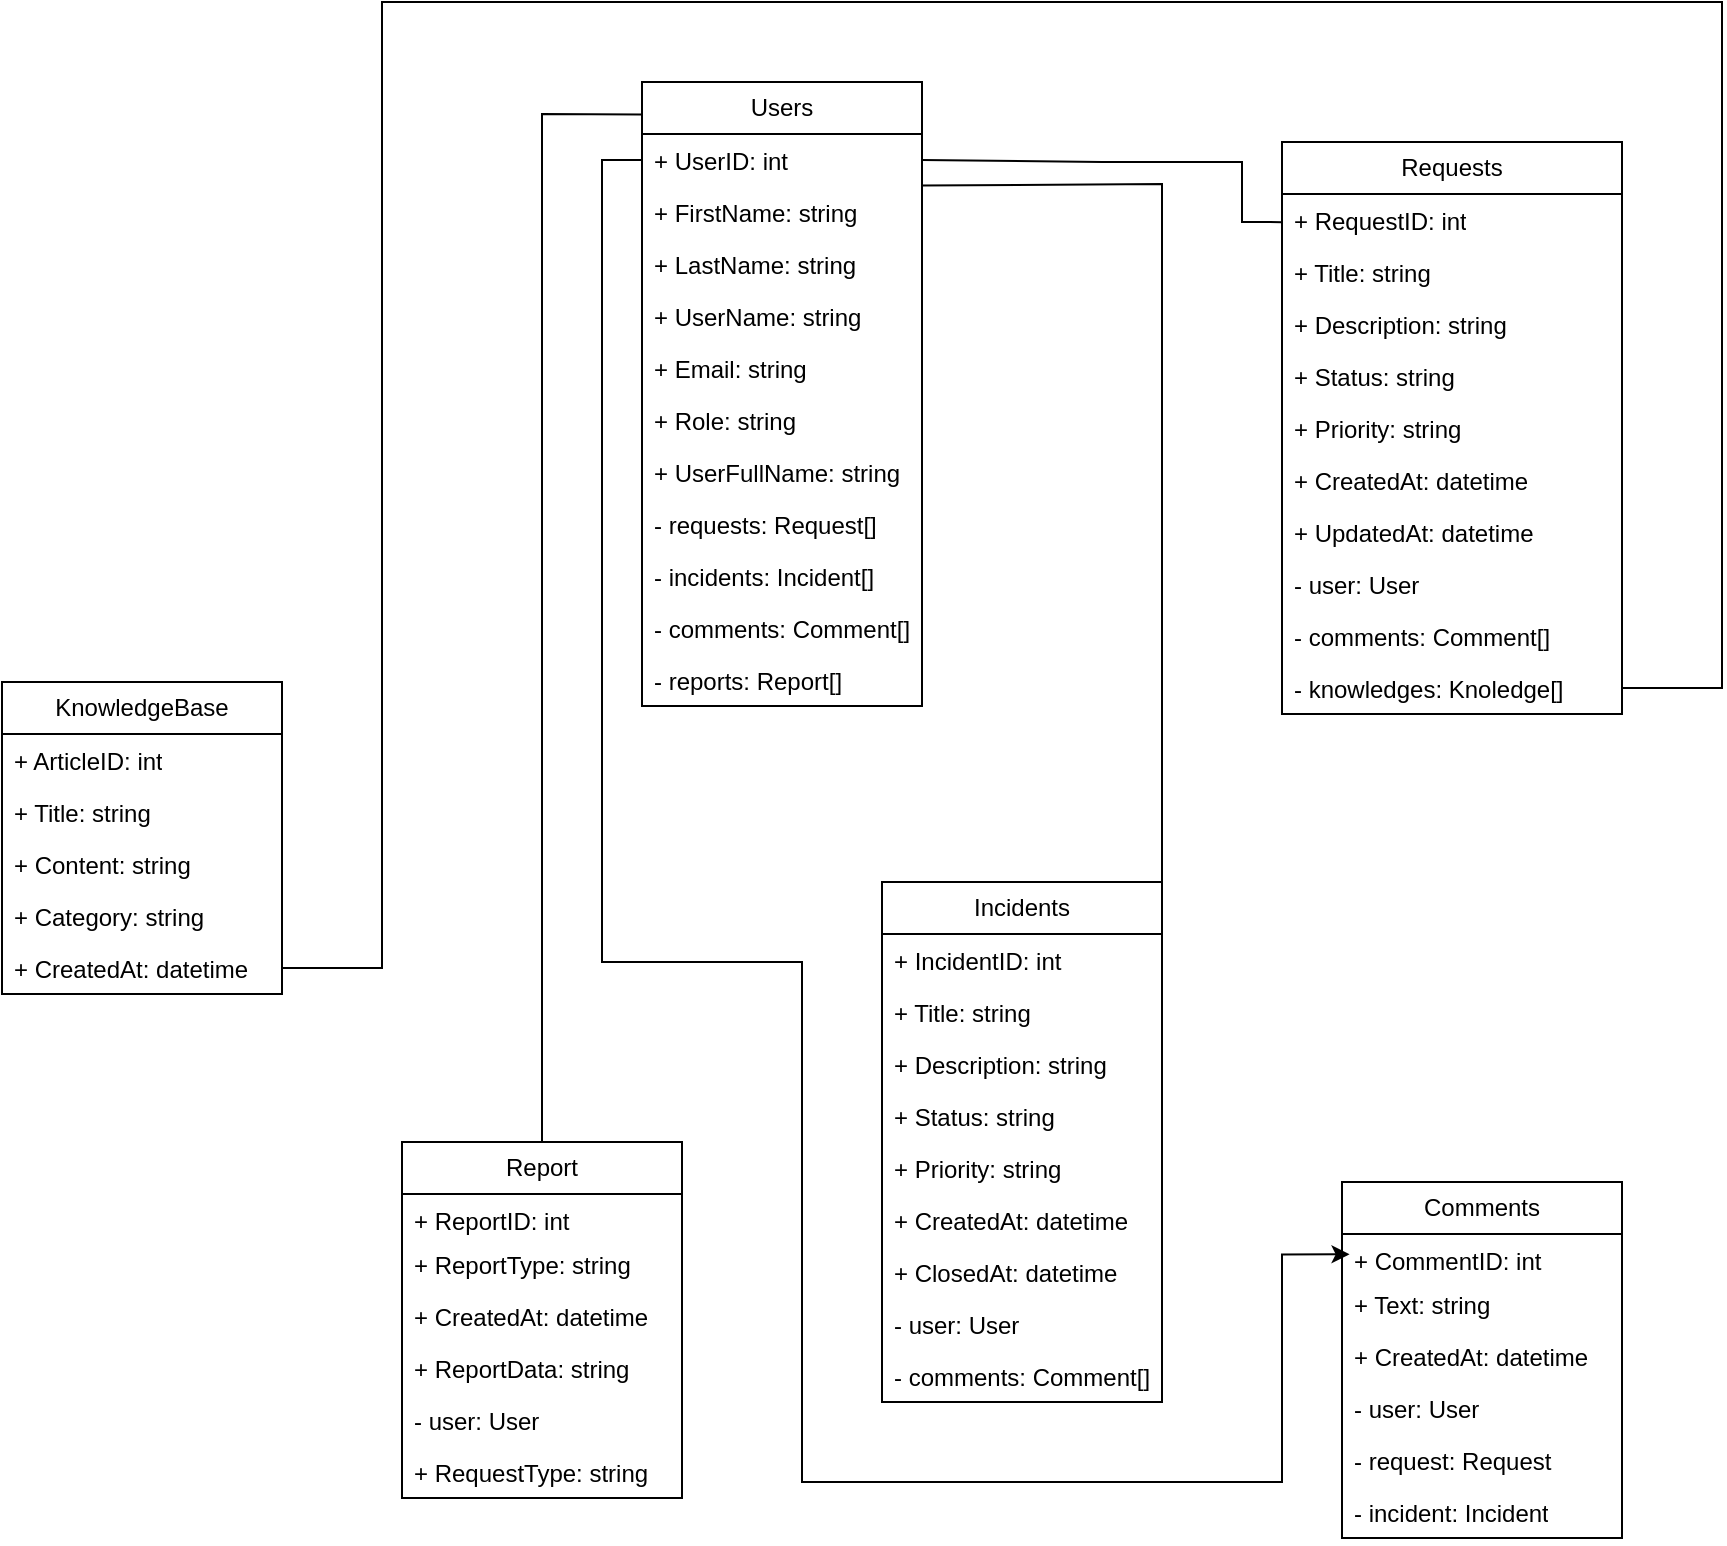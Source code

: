 <mxfile version="21.8.0" type="device">
  <diagram name="Страница — 1" id="T5EOWG8-J4vIcf0BHowr">
    <mxGraphModel dx="2235" dy="1009" grid="0" gridSize="10" guides="1" tooltips="1" connect="1" arrows="1" fold="1" page="0" pageScale="1" pageWidth="827" pageHeight="1169" math="0" shadow="0">
      <root>
        <mxCell id="0" />
        <mxCell id="1" parent="0" />
        <mxCell id="BT73VBc6w89gyIfs_S2I-2" value="Users" style="swimlane;fontStyle=0;childLayout=stackLayout;horizontal=1;startSize=26;fillColor=none;horizontalStack=0;resizeParent=1;resizeParentMax=0;resizeLast=0;collapsible=1;marginBottom=0;whiteSpace=wrap;html=1;" parent="1" vertex="1">
          <mxGeometry x="290" y="240" width="140" height="312" as="geometry" />
        </mxCell>
        <mxCell id="BT73VBc6w89gyIfs_S2I-3" value="+ UserID: int" style="text;strokeColor=none;fillColor=none;align=left;verticalAlign=top;spacingLeft=4;spacingRight=4;overflow=hidden;rotatable=0;points=[[0,0.5],[1,0.5]];portConstraint=eastwest;whiteSpace=wrap;html=1;" parent="BT73VBc6w89gyIfs_S2I-2" vertex="1">
          <mxGeometry y="26" width="140" height="26" as="geometry" />
        </mxCell>
        <mxCell id="BT73VBc6w89gyIfs_S2I-4" value="+ FirstName: string" style="text;strokeColor=none;fillColor=none;align=left;verticalAlign=top;spacingLeft=4;spacingRight=4;overflow=hidden;rotatable=0;points=[[0,0.5],[1,0.5]];portConstraint=eastwest;whiteSpace=wrap;html=1;" parent="BT73VBc6w89gyIfs_S2I-2" vertex="1">
          <mxGeometry y="52" width="140" height="26" as="geometry" />
        </mxCell>
        <mxCell id="BT73VBc6w89gyIfs_S2I-5" value="+ LastName: string" style="text;strokeColor=none;fillColor=none;align=left;verticalAlign=top;spacingLeft=4;spacingRight=4;overflow=hidden;rotatable=0;points=[[0,0.5],[1,0.5]];portConstraint=eastwest;whiteSpace=wrap;html=1;" parent="BT73VBc6w89gyIfs_S2I-2" vertex="1">
          <mxGeometry y="78" width="140" height="26" as="geometry" />
        </mxCell>
        <mxCell id="BT73VBc6w89gyIfs_S2I-6" value="+ UserName: string" style="text;strokeColor=none;fillColor=none;align=left;verticalAlign=top;spacingLeft=4;spacingRight=4;overflow=hidden;rotatable=0;points=[[0,0.5],[1,0.5]];portConstraint=eastwest;whiteSpace=wrap;html=1;" parent="BT73VBc6w89gyIfs_S2I-2" vertex="1">
          <mxGeometry y="104" width="140" height="26" as="geometry" />
        </mxCell>
        <mxCell id="BT73VBc6w89gyIfs_S2I-7" value="+ Email: string" style="text;strokeColor=none;fillColor=none;align=left;verticalAlign=top;spacingLeft=4;spacingRight=4;overflow=hidden;rotatable=0;points=[[0,0.5],[1,0.5]];portConstraint=eastwest;whiteSpace=wrap;html=1;" parent="BT73VBc6w89gyIfs_S2I-2" vertex="1">
          <mxGeometry y="130" width="140" height="26" as="geometry" />
        </mxCell>
        <mxCell id="BT73VBc6w89gyIfs_S2I-8" value="+ Role: string" style="text;strokeColor=none;fillColor=none;align=left;verticalAlign=top;spacingLeft=4;spacingRight=4;overflow=hidden;rotatable=0;points=[[0,0.5],[1,0.5]];portConstraint=eastwest;whiteSpace=wrap;html=1;" parent="BT73VBc6w89gyIfs_S2I-2" vertex="1">
          <mxGeometry y="156" width="140" height="26" as="geometry" />
        </mxCell>
        <mxCell id="BT73VBc6w89gyIfs_S2I-9" value="+ UserFullName: string" style="text;strokeColor=none;fillColor=none;align=left;verticalAlign=top;spacingLeft=4;spacingRight=4;overflow=hidden;rotatable=0;points=[[0,0.5],[1,0.5]];portConstraint=eastwest;whiteSpace=wrap;html=1;" parent="BT73VBc6w89gyIfs_S2I-2" vertex="1">
          <mxGeometry y="182" width="140" height="26" as="geometry" />
        </mxCell>
        <mxCell id="BT73VBc6w89gyIfs_S2I-27" value="- requests: Request[]" style="text;strokeColor=none;fillColor=none;align=left;verticalAlign=top;spacingLeft=4;spacingRight=4;overflow=hidden;rotatable=0;points=[[0,0.5],[1,0.5]];portConstraint=eastwest;whiteSpace=wrap;html=1;" parent="BT73VBc6w89gyIfs_S2I-2" vertex="1">
          <mxGeometry y="208" width="140" height="26" as="geometry" />
        </mxCell>
        <mxCell id="BT73VBc6w89gyIfs_S2I-28" value="- incidents: Incident[]" style="text;strokeColor=none;fillColor=none;align=left;verticalAlign=top;spacingLeft=4;spacingRight=4;overflow=hidden;rotatable=0;points=[[0,0.5],[1,0.5]];portConstraint=eastwest;whiteSpace=wrap;html=1;" parent="BT73VBc6w89gyIfs_S2I-2" vertex="1">
          <mxGeometry y="234" width="140" height="26" as="geometry" />
        </mxCell>
        <mxCell id="BT73VBc6w89gyIfs_S2I-29" value="- comments: Comment[]" style="text;strokeColor=none;fillColor=none;align=left;verticalAlign=top;spacingLeft=4;spacingRight=4;overflow=hidden;rotatable=0;points=[[0,0.5],[1,0.5]];portConstraint=eastwest;whiteSpace=wrap;html=1;" parent="BT73VBc6w89gyIfs_S2I-2" vertex="1">
          <mxGeometry y="260" width="140" height="26" as="geometry" />
        </mxCell>
        <mxCell id="BT73VBc6w89gyIfs_S2I-31" value="- reports: Report[]" style="text;strokeColor=none;fillColor=none;align=left;verticalAlign=top;spacingLeft=4;spacingRight=4;overflow=hidden;rotatable=0;points=[[0,0.5],[1,0.5]];portConstraint=eastwest;whiteSpace=wrap;html=1;" parent="BT73VBc6w89gyIfs_S2I-2" vertex="1">
          <mxGeometry y="286" width="140" height="26" as="geometry" />
        </mxCell>
        <mxCell id="BT73VBc6w89gyIfs_S2I-32" value="Requests" style="swimlane;fontStyle=0;childLayout=stackLayout;horizontal=1;startSize=26;fillColor=none;horizontalStack=0;resizeParent=1;resizeParentMax=0;resizeLast=0;collapsible=1;marginBottom=0;whiteSpace=wrap;html=1;" parent="1" vertex="1">
          <mxGeometry x="610" y="270" width="170" height="286" as="geometry" />
        </mxCell>
        <mxCell id="BT73VBc6w89gyIfs_S2I-33" value="+ RequestID: int" style="text;strokeColor=none;fillColor=none;align=left;verticalAlign=top;spacingLeft=4;spacingRight=4;overflow=hidden;rotatable=0;points=[[0,0.5],[1,0.5]];portConstraint=eastwest;whiteSpace=wrap;html=1;" parent="BT73VBc6w89gyIfs_S2I-32" vertex="1">
          <mxGeometry y="26" width="170" height="26" as="geometry" />
        </mxCell>
        <mxCell id="BT73VBc6w89gyIfs_S2I-34" value="&lt;div&gt;+ Title: string&lt;/div&gt;&lt;div&gt;&lt;br&gt;&lt;/div&gt;" style="text;strokeColor=none;fillColor=none;align=left;verticalAlign=top;spacingLeft=4;spacingRight=4;overflow=hidden;rotatable=0;points=[[0,0.5],[1,0.5]];portConstraint=eastwest;whiteSpace=wrap;html=1;" parent="BT73VBc6w89gyIfs_S2I-32" vertex="1">
          <mxGeometry y="52" width="170" height="26" as="geometry" />
        </mxCell>
        <mxCell id="BT73VBc6w89gyIfs_S2I-35" value="+ Description: string" style="text;strokeColor=none;fillColor=none;align=left;verticalAlign=top;spacingLeft=4;spacingRight=4;overflow=hidden;rotatable=0;points=[[0,0.5],[1,0.5]];portConstraint=eastwest;whiteSpace=wrap;html=1;" parent="BT73VBc6w89gyIfs_S2I-32" vertex="1">
          <mxGeometry y="78" width="170" height="26" as="geometry" />
        </mxCell>
        <mxCell id="BT73VBc6w89gyIfs_S2I-36" value="+ Status: string" style="text;strokeColor=none;fillColor=none;align=left;verticalAlign=top;spacingLeft=4;spacingRight=4;overflow=hidden;rotatable=0;points=[[0,0.5],[1,0.5]];portConstraint=eastwest;whiteSpace=wrap;html=1;" parent="BT73VBc6w89gyIfs_S2I-32" vertex="1">
          <mxGeometry y="104" width="170" height="26" as="geometry" />
        </mxCell>
        <mxCell id="BT73VBc6w89gyIfs_S2I-37" value="&lt;div&gt;+ Priority: string&lt;/div&gt;&lt;div&gt;&lt;br&gt;&lt;/div&gt;" style="text;strokeColor=none;fillColor=none;align=left;verticalAlign=top;spacingLeft=4;spacingRight=4;overflow=hidden;rotatable=0;points=[[0,0.5],[1,0.5]];portConstraint=eastwest;whiteSpace=wrap;html=1;" parent="BT73VBc6w89gyIfs_S2I-32" vertex="1">
          <mxGeometry y="130" width="170" height="26" as="geometry" />
        </mxCell>
        <mxCell id="BT73VBc6w89gyIfs_S2I-38" value="&lt;div&gt;+ CreatedAt: datetime&lt;/div&gt;&lt;div&gt;&lt;br&gt;&lt;/div&gt;" style="text;strokeColor=none;fillColor=none;align=left;verticalAlign=top;spacingLeft=4;spacingRight=4;overflow=hidden;rotatable=0;points=[[0,0.5],[1,0.5]];portConstraint=eastwest;whiteSpace=wrap;html=1;" parent="BT73VBc6w89gyIfs_S2I-32" vertex="1">
          <mxGeometry y="156" width="170" height="26" as="geometry" />
        </mxCell>
        <mxCell id="BT73VBc6w89gyIfs_S2I-39" value="&lt;div&gt;+ UpdatedAt: datetime&lt;/div&gt;&lt;div&gt;&lt;br&gt;&lt;/div&gt;" style="text;strokeColor=none;fillColor=none;align=left;verticalAlign=top;spacingLeft=4;spacingRight=4;overflow=hidden;rotatable=0;points=[[0,0.5],[1,0.5]];portConstraint=eastwest;whiteSpace=wrap;html=1;" parent="BT73VBc6w89gyIfs_S2I-32" vertex="1">
          <mxGeometry y="182" width="170" height="26" as="geometry" />
        </mxCell>
        <mxCell id="BT73VBc6w89gyIfs_S2I-40" value="&lt;div&gt;- user: User&lt;/div&gt;&lt;div&gt;&lt;br&gt;&lt;/div&gt;" style="text;strokeColor=none;fillColor=none;align=left;verticalAlign=top;spacingLeft=4;spacingRight=4;overflow=hidden;rotatable=0;points=[[0,0.5],[1,0.5]];portConstraint=eastwest;whiteSpace=wrap;html=1;" parent="BT73VBc6w89gyIfs_S2I-32" vertex="1">
          <mxGeometry y="208" width="170" height="26" as="geometry" />
        </mxCell>
        <mxCell id="BT73VBc6w89gyIfs_S2I-41" value="&lt;div&gt;- comments: Comment[]&lt;/div&gt;&lt;div&gt;&lt;br&gt;&lt;/div&gt;" style="text;strokeColor=none;fillColor=none;align=left;verticalAlign=top;spacingLeft=4;spacingRight=4;overflow=hidden;rotatable=0;points=[[0,0.5],[1,0.5]];portConstraint=eastwest;whiteSpace=wrap;html=1;" parent="BT73VBc6w89gyIfs_S2I-32" vertex="1">
          <mxGeometry y="234" width="170" height="26" as="geometry" />
        </mxCell>
        <mxCell id="TyVWuZlkX8gD9Wlgdqjt-1" value="&lt;div&gt;- knowledges: Knoledge[]&lt;/div&gt;&lt;div&gt;&lt;br&gt;&lt;/div&gt;" style="text;strokeColor=none;fillColor=none;align=left;verticalAlign=top;spacingLeft=4;spacingRight=4;overflow=hidden;rotatable=0;points=[[0,0.5],[1,0.5]];portConstraint=eastwest;whiteSpace=wrap;html=1;" parent="BT73VBc6w89gyIfs_S2I-32" vertex="1">
          <mxGeometry y="260" width="170" height="26" as="geometry" />
        </mxCell>
        <mxCell id="BT73VBc6w89gyIfs_S2I-44" value="Comments" style="swimlane;fontStyle=0;childLayout=stackLayout;horizontal=1;startSize=26;fillColor=none;horizontalStack=0;resizeParent=1;resizeParentMax=0;resizeLast=0;collapsible=1;marginBottom=0;whiteSpace=wrap;html=1;" parent="1" vertex="1">
          <mxGeometry x="640" y="790" width="140" height="178" as="geometry" />
        </mxCell>
        <mxCell id="BT73VBc6w89gyIfs_S2I-45" value="&lt;div&gt;+ CommentID: int&lt;/div&gt;&lt;div&gt;&lt;br&gt;&lt;/div&gt;" style="text;strokeColor=none;fillColor=none;align=left;verticalAlign=top;spacingLeft=4;spacingRight=4;overflow=hidden;rotatable=0;points=[[0,0.5],[1,0.5]];portConstraint=eastwest;whiteSpace=wrap;html=1;" parent="BT73VBc6w89gyIfs_S2I-44" vertex="1">
          <mxGeometry y="26" width="140" height="22" as="geometry" />
        </mxCell>
        <mxCell id="BT73VBc6w89gyIfs_S2I-46" value="&lt;div&gt;+ Text: string&lt;/div&gt;&lt;div&gt;&lt;br&gt;&lt;/div&gt;" style="text;strokeColor=none;fillColor=none;align=left;verticalAlign=top;spacingLeft=4;spacingRight=4;overflow=hidden;rotatable=0;points=[[0,0.5],[1,0.5]];portConstraint=eastwest;whiteSpace=wrap;html=1;" parent="BT73VBc6w89gyIfs_S2I-44" vertex="1">
          <mxGeometry y="48" width="140" height="26" as="geometry" />
        </mxCell>
        <mxCell id="BT73VBc6w89gyIfs_S2I-47" value="&lt;div&gt;+ CreatedAt: datetime&lt;/div&gt;&lt;div&gt;&lt;br&gt;&lt;/div&gt;" style="text;strokeColor=none;fillColor=none;align=left;verticalAlign=top;spacingLeft=4;spacingRight=4;overflow=hidden;rotatable=0;points=[[0,0.5],[1,0.5]];portConstraint=eastwest;whiteSpace=wrap;html=1;" parent="BT73VBc6w89gyIfs_S2I-44" vertex="1">
          <mxGeometry y="74" width="140" height="26" as="geometry" />
        </mxCell>
        <mxCell id="BT73VBc6w89gyIfs_S2I-48" value="&lt;div&gt;- user: User&lt;/div&gt;&lt;div&gt;&lt;br&gt;&lt;/div&gt;" style="text;strokeColor=none;fillColor=none;align=left;verticalAlign=top;spacingLeft=4;spacingRight=4;overflow=hidden;rotatable=0;points=[[0,0.5],[1,0.5]];portConstraint=eastwest;whiteSpace=wrap;html=1;" parent="BT73VBc6w89gyIfs_S2I-44" vertex="1">
          <mxGeometry y="100" width="140" height="26" as="geometry" />
        </mxCell>
        <mxCell id="BT73VBc6w89gyIfs_S2I-49" value="&lt;div&gt;- request: Request&lt;/div&gt;&lt;div&gt;&lt;br&gt;&lt;/div&gt;" style="text;strokeColor=none;fillColor=none;align=left;verticalAlign=top;spacingLeft=4;spacingRight=4;overflow=hidden;rotatable=0;points=[[0,0.5],[1,0.5]];portConstraint=eastwest;whiteSpace=wrap;html=1;" parent="BT73VBc6w89gyIfs_S2I-44" vertex="1">
          <mxGeometry y="126" width="140" height="26" as="geometry" />
        </mxCell>
        <mxCell id="BT73VBc6w89gyIfs_S2I-50" value="&lt;div&gt;- incident: Incident&lt;/div&gt;&lt;div&gt;&lt;br&gt;&lt;/div&gt;" style="text;strokeColor=none;fillColor=none;align=left;verticalAlign=top;spacingLeft=4;spacingRight=4;overflow=hidden;rotatable=0;points=[[0,0.5],[1,0.5]];portConstraint=eastwest;whiteSpace=wrap;html=1;" parent="BT73VBc6w89gyIfs_S2I-44" vertex="1">
          <mxGeometry y="152" width="140" height="26" as="geometry" />
        </mxCell>
        <mxCell id="BT73VBc6w89gyIfs_S2I-56" value="Incidents" style="swimlane;fontStyle=0;childLayout=stackLayout;horizontal=1;startSize=26;fillColor=none;horizontalStack=0;resizeParent=1;resizeParentMax=0;resizeLast=0;collapsible=1;marginBottom=0;whiteSpace=wrap;html=1;" parent="1" vertex="1">
          <mxGeometry x="410" y="640" width="140" height="260" as="geometry" />
        </mxCell>
        <mxCell id="BT73VBc6w89gyIfs_S2I-57" value="&lt;div&gt;+ IncidentID: int&lt;/div&gt;&lt;div&gt;&lt;br&gt;&lt;/div&gt;" style="text;strokeColor=none;fillColor=none;align=left;verticalAlign=top;spacingLeft=4;spacingRight=4;overflow=hidden;rotatable=0;points=[[0,0.5],[1,0.5]];portConstraint=eastwest;whiteSpace=wrap;html=1;" parent="BT73VBc6w89gyIfs_S2I-56" vertex="1">
          <mxGeometry y="26" width="140" height="26" as="geometry" />
        </mxCell>
        <mxCell id="BT73VBc6w89gyIfs_S2I-58" value="&lt;div&gt;+ Title: string&lt;/div&gt;&lt;div&gt;&lt;br&gt;&lt;/div&gt;" style="text;strokeColor=none;fillColor=none;align=left;verticalAlign=top;spacingLeft=4;spacingRight=4;overflow=hidden;rotatable=0;points=[[0,0.5],[1,0.5]];portConstraint=eastwest;whiteSpace=wrap;html=1;" parent="BT73VBc6w89gyIfs_S2I-56" vertex="1">
          <mxGeometry y="52" width="140" height="26" as="geometry" />
        </mxCell>
        <mxCell id="BT73VBc6w89gyIfs_S2I-59" value="&lt;div&gt;+ Description: string&lt;/div&gt;&lt;div&gt;&lt;br&gt;&lt;/div&gt;" style="text;strokeColor=none;fillColor=none;align=left;verticalAlign=top;spacingLeft=4;spacingRight=4;overflow=hidden;rotatable=0;points=[[0,0.5],[1,0.5]];portConstraint=eastwest;whiteSpace=wrap;html=1;" parent="BT73VBc6w89gyIfs_S2I-56" vertex="1">
          <mxGeometry y="78" width="140" height="26" as="geometry" />
        </mxCell>
        <mxCell id="BT73VBc6w89gyIfs_S2I-60" value="&lt;div&gt;+ Status: string&lt;/div&gt;&lt;div&gt;&lt;br&gt;&lt;/div&gt;" style="text;strokeColor=none;fillColor=none;align=left;verticalAlign=top;spacingLeft=4;spacingRight=4;overflow=hidden;rotatable=0;points=[[0,0.5],[1,0.5]];portConstraint=eastwest;whiteSpace=wrap;html=1;" parent="BT73VBc6w89gyIfs_S2I-56" vertex="1">
          <mxGeometry y="104" width="140" height="26" as="geometry" />
        </mxCell>
        <mxCell id="BT73VBc6w89gyIfs_S2I-61" value="&lt;div&gt;+ Priority: string&lt;/div&gt;&lt;div&gt;&lt;br&gt;&lt;/div&gt;" style="text;strokeColor=none;fillColor=none;align=left;verticalAlign=top;spacingLeft=4;spacingRight=4;overflow=hidden;rotatable=0;points=[[0,0.5],[1,0.5]];portConstraint=eastwest;whiteSpace=wrap;html=1;" parent="BT73VBc6w89gyIfs_S2I-56" vertex="1">
          <mxGeometry y="130" width="140" height="26" as="geometry" />
        </mxCell>
        <mxCell id="BT73VBc6w89gyIfs_S2I-62" value="&lt;div&gt;+ CreatedAt: datetime&lt;/div&gt;&lt;div&gt;&lt;br&gt;&lt;/div&gt;" style="text;strokeColor=none;fillColor=none;align=left;verticalAlign=top;spacingLeft=4;spacingRight=4;overflow=hidden;rotatable=0;points=[[0,0.5],[1,0.5]];portConstraint=eastwest;whiteSpace=wrap;html=1;" parent="BT73VBc6w89gyIfs_S2I-56" vertex="1">
          <mxGeometry y="156" width="140" height="26" as="geometry" />
        </mxCell>
        <mxCell id="BT73VBc6w89gyIfs_S2I-63" value="&lt;div&gt;+ ClosedAt: datetime&lt;/div&gt;&lt;div&gt;&lt;br&gt;&lt;/div&gt;" style="text;strokeColor=none;fillColor=none;align=left;verticalAlign=top;spacingLeft=4;spacingRight=4;overflow=hidden;rotatable=0;points=[[0,0.5],[1,0.5]];portConstraint=eastwest;whiteSpace=wrap;html=1;" parent="BT73VBc6w89gyIfs_S2I-56" vertex="1">
          <mxGeometry y="182" width="140" height="26" as="geometry" />
        </mxCell>
        <mxCell id="BT73VBc6w89gyIfs_S2I-64" value="&lt;div&gt;- user: User&lt;/div&gt;&lt;div&gt;&lt;br&gt;&lt;/div&gt;" style="text;strokeColor=none;fillColor=none;align=left;verticalAlign=top;spacingLeft=4;spacingRight=4;overflow=hidden;rotatable=0;points=[[0,0.5],[1,0.5]];portConstraint=eastwest;whiteSpace=wrap;html=1;" parent="BT73VBc6w89gyIfs_S2I-56" vertex="1">
          <mxGeometry y="208" width="140" height="26" as="geometry" />
        </mxCell>
        <mxCell id="BT73VBc6w89gyIfs_S2I-65" value="&lt;div&gt;- comments: Comment[]&lt;/div&gt;&lt;div&gt;&lt;br&gt;&lt;/div&gt;" style="text;strokeColor=none;fillColor=none;align=left;verticalAlign=top;spacingLeft=4;spacingRight=4;overflow=hidden;rotatable=0;points=[[0,0.5],[1,0.5]];portConstraint=eastwest;whiteSpace=wrap;html=1;" parent="BT73VBc6w89gyIfs_S2I-56" vertex="1">
          <mxGeometry y="234" width="140" height="26" as="geometry" />
        </mxCell>
        <mxCell id="BT73VBc6w89gyIfs_S2I-70" value="&lt;div&gt;KnowledgeBase&lt;/div&gt;" style="swimlane;fontStyle=0;childLayout=stackLayout;horizontal=1;startSize=26;fillColor=none;horizontalStack=0;resizeParent=1;resizeParentMax=0;resizeLast=0;collapsible=1;marginBottom=0;whiteSpace=wrap;html=1;" parent="1" vertex="1">
          <mxGeometry x="-30" y="540" width="140" height="156" as="geometry" />
        </mxCell>
        <mxCell id="BT73VBc6w89gyIfs_S2I-71" value="&lt;div&gt;&lt;div&gt;+ ArticleID: int&lt;/div&gt;&lt;/div&gt;&lt;div&gt;&lt;br&gt;&lt;/div&gt;" style="text;strokeColor=none;fillColor=none;align=left;verticalAlign=top;spacingLeft=4;spacingRight=4;overflow=hidden;rotatable=0;points=[[0,0.5],[1,0.5]];portConstraint=eastwest;whiteSpace=wrap;html=1;" parent="BT73VBc6w89gyIfs_S2I-70" vertex="1">
          <mxGeometry y="26" width="140" height="26" as="geometry" />
        </mxCell>
        <mxCell id="BT73VBc6w89gyIfs_S2I-72" value="&lt;div&gt;&lt;div&gt;+ Title: string&lt;/div&gt;&lt;/div&gt;&lt;div&gt;&lt;br&gt;&lt;/div&gt;" style="text;strokeColor=none;fillColor=none;align=left;verticalAlign=top;spacingLeft=4;spacingRight=4;overflow=hidden;rotatable=0;points=[[0,0.5],[1,0.5]];portConstraint=eastwest;whiteSpace=wrap;html=1;" parent="BT73VBc6w89gyIfs_S2I-70" vertex="1">
          <mxGeometry y="52" width="140" height="26" as="geometry" />
        </mxCell>
        <mxCell id="BT73VBc6w89gyIfs_S2I-73" value="&lt;div&gt;&lt;div&gt;+ Content: string&lt;/div&gt;&lt;/div&gt;&lt;div&gt;&lt;br&gt;&lt;/div&gt;" style="text;strokeColor=none;fillColor=none;align=left;verticalAlign=top;spacingLeft=4;spacingRight=4;overflow=hidden;rotatable=0;points=[[0,0.5],[1,0.5]];portConstraint=eastwest;whiteSpace=wrap;html=1;" parent="BT73VBc6w89gyIfs_S2I-70" vertex="1">
          <mxGeometry y="78" width="140" height="26" as="geometry" />
        </mxCell>
        <mxCell id="BT73VBc6w89gyIfs_S2I-74" value="&lt;div&gt;&lt;div&gt;+ Category: string&lt;/div&gt;&lt;/div&gt;&lt;div&gt;&lt;br&gt;&lt;/div&gt;" style="text;strokeColor=none;fillColor=none;align=left;verticalAlign=top;spacingLeft=4;spacingRight=4;overflow=hidden;rotatable=0;points=[[0,0.5],[1,0.5]];portConstraint=eastwest;whiteSpace=wrap;html=1;" parent="BT73VBc6w89gyIfs_S2I-70" vertex="1">
          <mxGeometry y="104" width="140" height="26" as="geometry" />
        </mxCell>
        <mxCell id="BT73VBc6w89gyIfs_S2I-75" value="&lt;div&gt;&lt;div&gt;+ CreatedAt: datetime&lt;/div&gt;&lt;/div&gt;&lt;div&gt;&lt;br&gt;&lt;/div&gt;" style="text;strokeColor=none;fillColor=none;align=left;verticalAlign=top;spacingLeft=4;spacingRight=4;overflow=hidden;rotatable=0;points=[[0,0.5],[1,0.5]];portConstraint=eastwest;whiteSpace=wrap;html=1;" parent="BT73VBc6w89gyIfs_S2I-70" vertex="1">
          <mxGeometry y="130" width="140" height="26" as="geometry" />
        </mxCell>
        <mxCell id="BT73VBc6w89gyIfs_S2I-81" value="&lt;div&gt;Report&lt;/div&gt;" style="swimlane;fontStyle=0;childLayout=stackLayout;horizontal=1;startSize=26;fillColor=none;horizontalStack=0;resizeParent=1;resizeParentMax=0;resizeLast=0;collapsible=1;marginBottom=0;whiteSpace=wrap;html=1;" parent="1" vertex="1">
          <mxGeometry x="170" y="770" width="140" height="178" as="geometry" />
        </mxCell>
        <mxCell id="BT73VBc6w89gyIfs_S2I-82" value="&lt;div&gt;&lt;div&gt;+ ReportID: int&lt;/div&gt;&lt;/div&gt;&lt;div&gt;&lt;br&gt;&lt;/div&gt;" style="text;strokeColor=none;fillColor=none;align=left;verticalAlign=top;spacingLeft=4;spacingRight=4;overflow=hidden;rotatable=0;points=[[0,0.5],[1,0.5]];portConstraint=eastwest;whiteSpace=wrap;html=1;" parent="BT73VBc6w89gyIfs_S2I-81" vertex="1">
          <mxGeometry y="26" width="140" height="22" as="geometry" />
        </mxCell>
        <mxCell id="BT73VBc6w89gyIfs_S2I-83" value="&lt;div&gt;&lt;div&gt;+ ReportType: string&lt;/div&gt;&lt;/div&gt;&lt;div&gt;&lt;br&gt;&lt;/div&gt;" style="text;strokeColor=none;fillColor=none;align=left;verticalAlign=top;spacingLeft=4;spacingRight=4;overflow=hidden;rotatable=0;points=[[0,0.5],[1,0.5]];portConstraint=eastwest;whiteSpace=wrap;html=1;" parent="BT73VBc6w89gyIfs_S2I-81" vertex="1">
          <mxGeometry y="48" width="140" height="26" as="geometry" />
        </mxCell>
        <mxCell id="BT73VBc6w89gyIfs_S2I-84" value="&lt;div&gt;&lt;div&gt;+ CreatedAt: datetime&lt;/div&gt;&lt;/div&gt;&lt;div&gt;&lt;br&gt;&lt;/div&gt;" style="text;strokeColor=none;fillColor=none;align=left;verticalAlign=top;spacingLeft=4;spacingRight=4;overflow=hidden;rotatable=0;points=[[0,0.5],[1,0.5]];portConstraint=eastwest;whiteSpace=wrap;html=1;" parent="BT73VBc6w89gyIfs_S2I-81" vertex="1">
          <mxGeometry y="74" width="140" height="26" as="geometry" />
        </mxCell>
        <mxCell id="BT73VBc6w89gyIfs_S2I-85" value="&lt;div&gt;&lt;div&gt;+ ReportData: string&lt;/div&gt;&lt;/div&gt;&lt;div&gt;&lt;br&gt;&lt;/div&gt;" style="text;strokeColor=none;fillColor=none;align=left;verticalAlign=top;spacingLeft=4;spacingRight=4;overflow=hidden;rotatable=0;points=[[0,0.5],[1,0.5]];portConstraint=eastwest;whiteSpace=wrap;html=1;" parent="BT73VBc6w89gyIfs_S2I-81" vertex="1">
          <mxGeometry y="100" width="140" height="26" as="geometry" />
        </mxCell>
        <mxCell id="BT73VBc6w89gyIfs_S2I-86" value="&lt;div&gt;&lt;div&gt;- user: User&lt;/div&gt;&lt;/div&gt;&lt;div&gt;&lt;br&gt;&lt;/div&gt;" style="text;strokeColor=none;fillColor=none;align=left;verticalAlign=top;spacingLeft=4;spacingRight=4;overflow=hidden;rotatable=0;points=[[0,0.5],[1,0.5]];portConstraint=eastwest;whiteSpace=wrap;html=1;" parent="BT73VBc6w89gyIfs_S2I-81" vertex="1">
          <mxGeometry y="126" width="140" height="26" as="geometry" />
        </mxCell>
        <mxCell id="BT73VBc6w89gyIfs_S2I-87" value="&lt;div&gt;&lt;div&gt;+ RequestType: string&lt;/div&gt;&lt;/div&gt;&lt;div&gt;&lt;br&gt;&lt;/div&gt;" style="text;strokeColor=none;fillColor=none;align=left;verticalAlign=top;spacingLeft=4;spacingRight=4;overflow=hidden;rotatable=0;points=[[0,0.5],[1,0.5]];portConstraint=eastwest;whiteSpace=wrap;html=1;" parent="BT73VBc6w89gyIfs_S2I-81" vertex="1">
          <mxGeometry y="152" width="140" height="26" as="geometry" />
        </mxCell>
        <mxCell id="BT73VBc6w89gyIfs_S2I-88" value="" style="endArrow=none;html=1;rounded=0;exitX=1;exitY=0.5;exitDx=0;exitDy=0;entryX=0.001;entryY=0.541;entryDx=0;entryDy=0;entryPerimeter=0;" parent="1" source="BT73VBc6w89gyIfs_S2I-3" target="BT73VBc6w89gyIfs_S2I-33" edge="1">
          <mxGeometry width="50" height="50" relative="1" as="geometry">
            <mxPoint x="210" y="650" as="sourcePoint" />
            <mxPoint x="260" y="600" as="targetPoint" />
            <Array as="points">
              <mxPoint x="520" y="280" />
              <mxPoint x="560" y="280" />
              <mxPoint x="590" y="280" />
              <mxPoint x="590" y="310" />
              <mxPoint x="600" y="310" />
            </Array>
          </mxGeometry>
        </mxCell>
        <mxCell id="BT73VBc6w89gyIfs_S2I-89" value="" style="endArrow=none;html=1;rounded=0;exitX=0.998;exitY=-0.01;exitDx=0;exitDy=0;entryX=1;entryY=0;entryDx=0;entryDy=0;exitPerimeter=0;" parent="1" source="BT73VBc6w89gyIfs_S2I-4" edge="1">
          <mxGeometry width="50" height="50" relative="1" as="geometry">
            <mxPoint x="430" y="290" as="sourcePoint" />
            <mxPoint x="550" y="651" as="targetPoint" />
            <Array as="points">
              <mxPoint x="550" y="291" />
              <mxPoint x="550" y="481" />
            </Array>
          </mxGeometry>
        </mxCell>
        <mxCell id="BT73VBc6w89gyIfs_S2I-92" value="" style="endArrow=none;html=1;rounded=0;entryX=-0.002;entryY=0.052;entryDx=0;entryDy=0;entryPerimeter=0;exitX=0.5;exitY=0;exitDx=0;exitDy=0;" parent="1" source="BT73VBc6w89gyIfs_S2I-81" target="BT73VBc6w89gyIfs_S2I-2" edge="1">
          <mxGeometry width="50" height="50" relative="1" as="geometry">
            <mxPoint x="240" y="390" as="sourcePoint" />
            <mxPoint x="280" y="250" as="targetPoint" />
            <Array as="points">
              <mxPoint x="240" y="256" />
            </Array>
          </mxGeometry>
        </mxCell>
        <mxCell id="TyVWuZlkX8gD9Wlgdqjt-4" value="" style="endArrow=none;html=1;rounded=0;exitX=1;exitY=0.5;exitDx=0;exitDy=0;entryX=1;entryY=0.5;entryDx=0;entryDy=0;" parent="1" source="TyVWuZlkX8gD9Wlgdqjt-1" target="BT73VBc6w89gyIfs_S2I-75" edge="1">
          <mxGeometry width="50" height="50" relative="1" as="geometry">
            <mxPoint x="810" y="670" as="sourcePoint" />
            <mxPoint x="160" y="680" as="targetPoint" />
            <Array as="points">
              <mxPoint x="830" y="543" />
              <mxPoint x="830" y="200" />
              <mxPoint x="160" y="200" />
              <mxPoint x="160" y="683" />
            </Array>
          </mxGeometry>
        </mxCell>
        <mxCell id="TS6MYcht6KeIyD8XXQu7-2" style="edgeStyle=orthogonalEdgeStyle;rounded=0;orthogonalLoop=1;jettySize=auto;html=1;entryX=0.027;entryY=-0.455;entryDx=0;entryDy=0;entryPerimeter=0;" edge="1" parent="1" source="BT73VBc6w89gyIfs_S2I-3" target="BT73VBc6w89gyIfs_S2I-46">
          <mxGeometry relative="1" as="geometry">
            <Array as="points">
              <mxPoint x="270" y="279" />
              <mxPoint x="270" y="680" />
              <mxPoint x="370" y="680" />
              <mxPoint x="370" y="940" />
              <mxPoint x="610" y="940" />
              <mxPoint x="610" y="826" />
            </Array>
          </mxGeometry>
        </mxCell>
      </root>
    </mxGraphModel>
  </diagram>
</mxfile>
